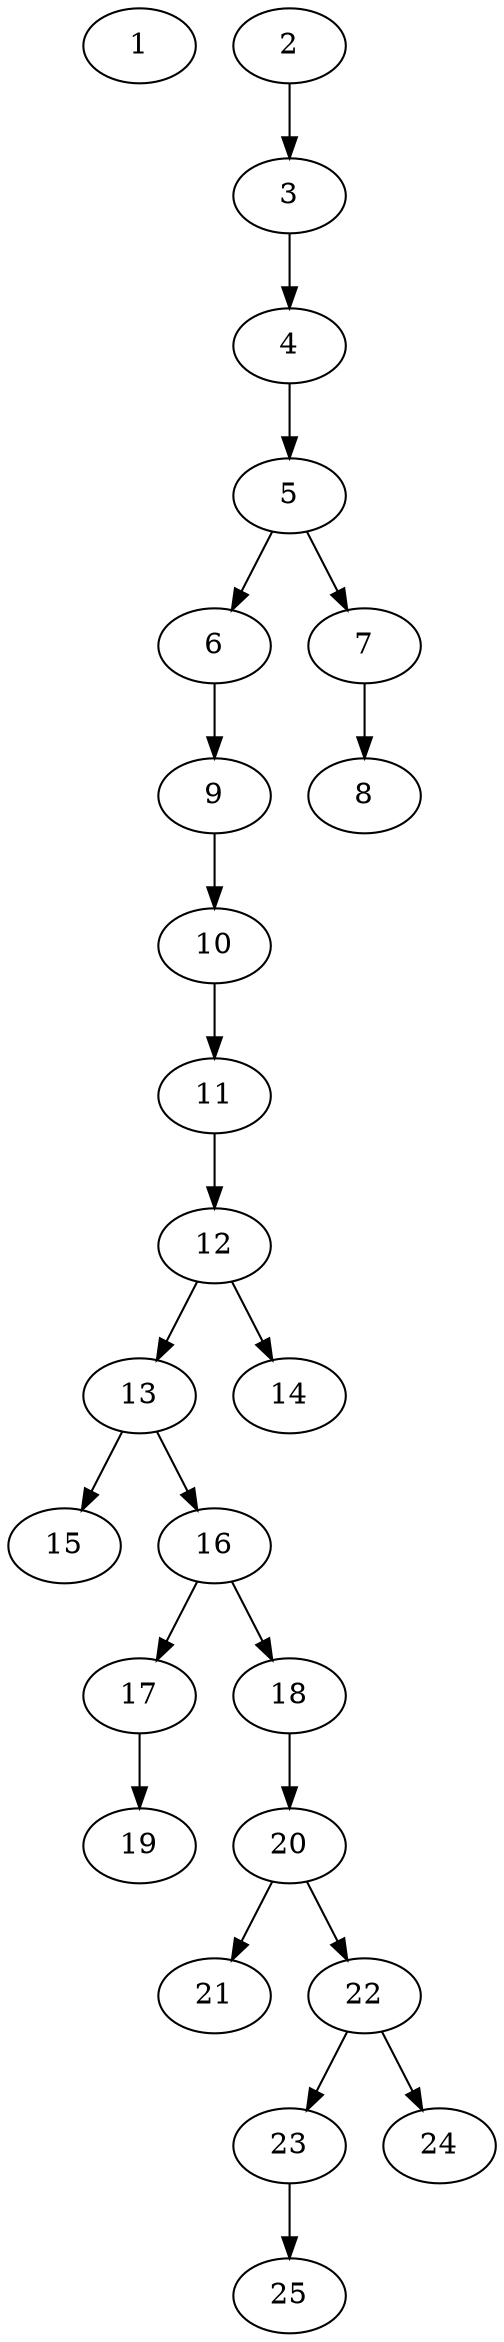 // DAG automatically generated by daggen at Thu Oct  3 14:00:40 2019
// ./daggen --dot -n 25 --ccr 0.3 --fat 0.3 --regular 0.7 --density 0.5 --mindata 5242880 --maxdata 52428800 
digraph G {
  1 [size="25845760", alpha="0.07", expect_size="7753728"] 
  2 [size="61651627", alpha="0.12", expect_size="18495488"] 
  2 -> 3 [size ="18495488"]
  3 [size="160385707", alpha="0.08", expect_size="48115712"] 
  3 -> 4 [size ="48115712"]
  4 [size="84910080", alpha="0.07", expect_size="25473024"] 
  4 -> 5 [size ="25473024"]
  5 [size="78455467", alpha="0.13", expect_size="23536640"] 
  5 -> 6 [size ="23536640"]
  5 -> 7 [size ="23536640"]
  6 [size="26422613", alpha="0.13", expect_size="7926784"] 
  6 -> 9 [size ="7926784"]
  7 [size="89548800", alpha="0.12", expect_size="26864640"] 
  7 -> 8 [size ="26864640"]
  8 [size="124593493", alpha="0.18", expect_size="37378048"] 
  9 [size="112295253", alpha="0.09", expect_size="33688576"] 
  9 -> 10 [size ="33688576"]
  10 [size="90869760", alpha="0.06", expect_size="27260928"] 
  10 -> 11 [size ="27260928"]
  11 [size="102270293", alpha="0.10", expect_size="30681088"] 
  11 -> 12 [size ="30681088"]
  12 [size="159781547", alpha="0.14", expect_size="47934464"] 
  12 -> 13 [size ="47934464"]
  12 -> 14 [size ="47934464"]
  13 [size="99840000", alpha="0.16", expect_size="29952000"] 
  13 -> 15 [size ="29952000"]
  13 -> 16 [size ="29952000"]
  14 [size="161911467", alpha="0.07", expect_size="48573440"] 
  15 [size="60856320", alpha="0.04", expect_size="18256896"] 
  16 [size="162443947", alpha="0.11", expect_size="48733184"] 
  16 -> 17 [size ="48733184"]
  16 -> 18 [size ="48733184"]
  17 [size="110209707", alpha="0.10", expect_size="33062912"] 
  17 -> 19 [size ="33062912"]
  18 [size="44445013", alpha="0.11", expect_size="13333504"] 
  18 -> 20 [size ="13333504"]
  19 [size="28026880", alpha="0.08", expect_size="8408064"] 
  20 [size="100215467", alpha="0.02", expect_size="30064640"] 
  20 -> 21 [size ="30064640"]
  20 -> 22 [size ="30064640"]
  21 [size="146937173", alpha="0.16", expect_size="44081152"] 
  22 [size="66713600", alpha="0.16", expect_size="20014080"] 
  22 -> 23 [size ="20014080"]
  22 -> 24 [size ="20014080"]
  23 [size="174322347", alpha="0.14", expect_size="52296704"] 
  23 -> 25 [size ="52296704"]
  24 [size="142455467", alpha="0.01", expect_size="42736640"] 
  25 [size="38051840", alpha="0.15", expect_size="11415552"] 
}
